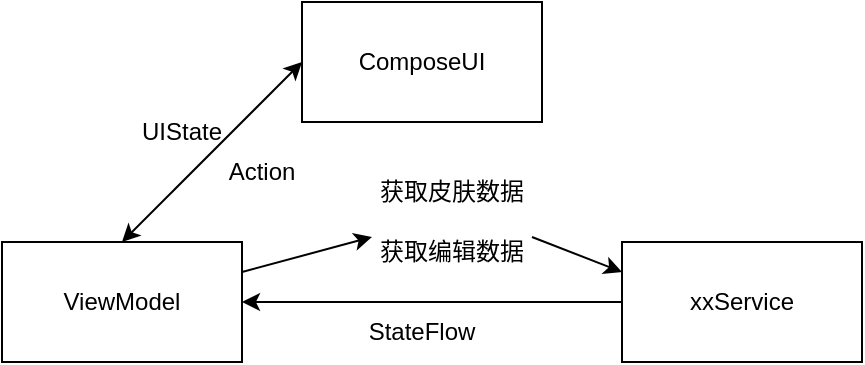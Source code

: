 <mxfile version="21.3.5" type="github">
  <diagram id="prtHgNgQTEPvFCAcTncT" name="Page-1">
    <mxGraphModel dx="794" dy="1551" grid="1" gridSize="10" guides="1" tooltips="1" connect="1" arrows="1" fold="1" page="1" pageScale="1" pageWidth="827" pageHeight="1169" math="0" shadow="0">
      <root>
        <mxCell id="0" />
        <mxCell id="1" parent="0" />
        <mxCell id="BrdiqnGekOMUu9awPwDF-3" value="ComposeUI" style="rounded=0;whiteSpace=wrap;html=1;" vertex="1" parent="1">
          <mxGeometry x="310" y="-270" width="120" height="60" as="geometry" />
        </mxCell>
        <mxCell id="BrdiqnGekOMUu9awPwDF-4" value="ViewModel" style="rounded=0;whiteSpace=wrap;html=1;" vertex="1" parent="1">
          <mxGeometry x="160" y="-150" width="120" height="60" as="geometry" />
        </mxCell>
        <mxCell id="BrdiqnGekOMUu9awPwDF-5" value="xxService" style="rounded=0;whiteSpace=wrap;html=1;" vertex="1" parent="1">
          <mxGeometry x="470" y="-150" width="120" height="60" as="geometry" />
        </mxCell>
        <mxCell id="BrdiqnGekOMUu9awPwDF-8" value="" style="endArrow=classic;startArrow=classic;html=1;rounded=0;exitX=0.5;exitY=0;exitDx=0;exitDy=0;entryX=0;entryY=0.5;entryDx=0;entryDy=0;" edge="1" parent="1" source="BrdiqnGekOMUu9awPwDF-4" target="BrdiqnGekOMUu9awPwDF-3">
          <mxGeometry width="50" height="50" relative="1" as="geometry">
            <mxPoint x="380" y="-70" as="sourcePoint" />
            <mxPoint x="430" y="-120" as="targetPoint" />
          </mxGeometry>
        </mxCell>
        <mxCell id="BrdiqnGekOMUu9awPwDF-9" value="UIState" style="text;html=1;strokeColor=none;fillColor=none;align=center;verticalAlign=middle;whiteSpace=wrap;rounded=0;" vertex="1" parent="1">
          <mxGeometry x="220" y="-220" width="60" height="30" as="geometry" />
        </mxCell>
        <mxCell id="BrdiqnGekOMUu9awPwDF-10" value="Action" style="text;html=1;strokeColor=none;fillColor=none;align=center;verticalAlign=middle;whiteSpace=wrap;rounded=0;" vertex="1" parent="1">
          <mxGeometry x="260" y="-200" width="60" height="30" as="geometry" />
        </mxCell>
        <mxCell id="BrdiqnGekOMUu9awPwDF-11" value="" style="endArrow=classic;html=1;rounded=0;exitX=1;exitY=0.25;exitDx=0;exitDy=0;entryX=0;entryY=0.25;entryDx=0;entryDy=0;" edge="1" parent="1" source="BrdiqnGekOMUu9awPwDF-18" target="BrdiqnGekOMUu9awPwDF-5">
          <mxGeometry width="50" height="50" relative="1" as="geometry">
            <mxPoint x="380" y="-70" as="sourcePoint" />
            <mxPoint x="340" y="-135" as="targetPoint" />
          </mxGeometry>
        </mxCell>
        <mxCell id="BrdiqnGekOMUu9awPwDF-12" value="" style="endArrow=classic;html=1;rounded=0;entryX=1;entryY=0.5;entryDx=0;entryDy=0;exitX=0;exitY=0.5;exitDx=0;exitDy=0;" edge="1" parent="1" source="BrdiqnGekOMUu9awPwDF-5" target="BrdiqnGekOMUu9awPwDF-4">
          <mxGeometry width="50" height="50" relative="1" as="geometry">
            <mxPoint x="340" y="-120" as="sourcePoint" />
            <mxPoint x="430" y="-120" as="targetPoint" />
          </mxGeometry>
        </mxCell>
        <mxCell id="BrdiqnGekOMUu9awPwDF-16" value="StateFlow" style="text;html=1;strokeColor=none;fillColor=none;align=center;verticalAlign=middle;whiteSpace=wrap;rounded=0;" vertex="1" parent="1">
          <mxGeometry x="340" y="-120" width="60" height="30" as="geometry" />
        </mxCell>
        <mxCell id="BrdiqnGekOMUu9awPwDF-17" value="获取皮肤数据" style="text;html=1;strokeColor=none;fillColor=none;align=center;verticalAlign=middle;whiteSpace=wrap;rounded=0;" vertex="1" parent="1">
          <mxGeometry x="340" y="-190" width="90" height="30" as="geometry" />
        </mxCell>
        <mxCell id="BrdiqnGekOMUu9awPwDF-20" value="" style="endArrow=classic;html=1;rounded=0;exitX=1;exitY=0.25;exitDx=0;exitDy=0;entryX=0;entryY=0.25;entryDx=0;entryDy=0;" edge="1" parent="1" source="BrdiqnGekOMUu9awPwDF-4" target="BrdiqnGekOMUu9awPwDF-18">
          <mxGeometry width="50" height="50" relative="1" as="geometry">
            <mxPoint x="280" y="-135" as="sourcePoint" />
            <mxPoint x="470" y="-135" as="targetPoint" />
          </mxGeometry>
        </mxCell>
        <mxCell id="BrdiqnGekOMUu9awPwDF-18" value="获取编辑数据" style="text;html=1;strokeColor=none;fillColor=none;align=center;verticalAlign=middle;whiteSpace=wrap;rounded=0;" vertex="1" parent="1">
          <mxGeometry x="345" y="-160" width="80" height="30" as="geometry" />
        </mxCell>
      </root>
    </mxGraphModel>
  </diagram>
</mxfile>
